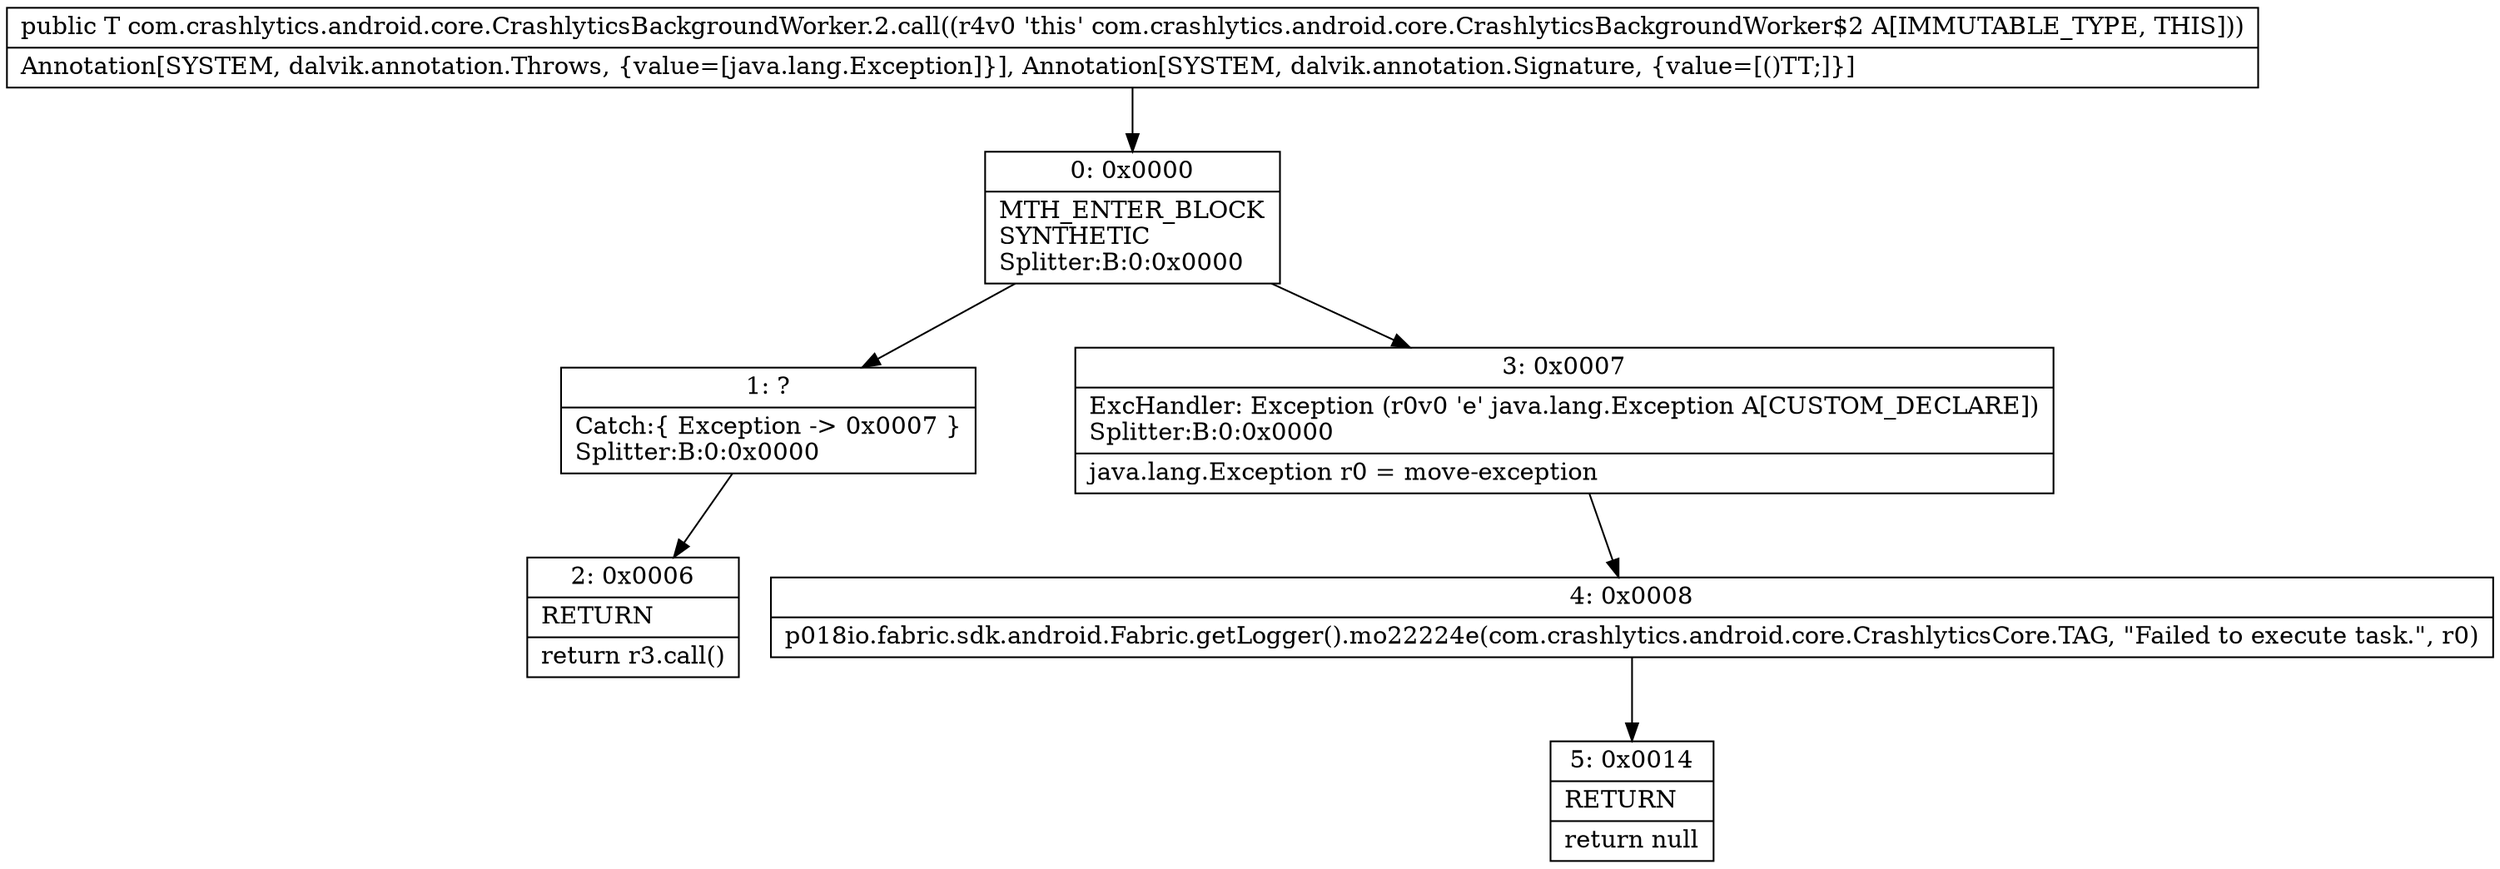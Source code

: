 digraph "CFG forcom.crashlytics.android.core.CrashlyticsBackgroundWorker.2.call()Ljava\/lang\/Object;" {
Node_0 [shape=record,label="{0\:\ 0x0000|MTH_ENTER_BLOCK\lSYNTHETIC\lSplitter:B:0:0x0000\l}"];
Node_1 [shape=record,label="{1\:\ ?|Catch:\{ Exception \-\> 0x0007 \}\lSplitter:B:0:0x0000\l}"];
Node_2 [shape=record,label="{2\:\ 0x0006|RETURN\l|return r3.call()\l}"];
Node_3 [shape=record,label="{3\:\ 0x0007|ExcHandler: Exception (r0v0 'e' java.lang.Exception A[CUSTOM_DECLARE])\lSplitter:B:0:0x0000\l|java.lang.Exception r0 = move\-exception\l}"];
Node_4 [shape=record,label="{4\:\ 0x0008|p018io.fabric.sdk.android.Fabric.getLogger().mo22224e(com.crashlytics.android.core.CrashlyticsCore.TAG, \"Failed to execute task.\", r0)\l}"];
Node_5 [shape=record,label="{5\:\ 0x0014|RETURN\l|return null\l}"];
MethodNode[shape=record,label="{public T com.crashlytics.android.core.CrashlyticsBackgroundWorker.2.call((r4v0 'this' com.crashlytics.android.core.CrashlyticsBackgroundWorker$2 A[IMMUTABLE_TYPE, THIS]))  | Annotation[SYSTEM, dalvik.annotation.Throws, \{value=[java.lang.Exception]\}], Annotation[SYSTEM, dalvik.annotation.Signature, \{value=[()TT;]\}]\l}"];
MethodNode -> Node_0;
Node_0 -> Node_1;
Node_0 -> Node_3;
Node_1 -> Node_2;
Node_3 -> Node_4;
Node_4 -> Node_5;
}


